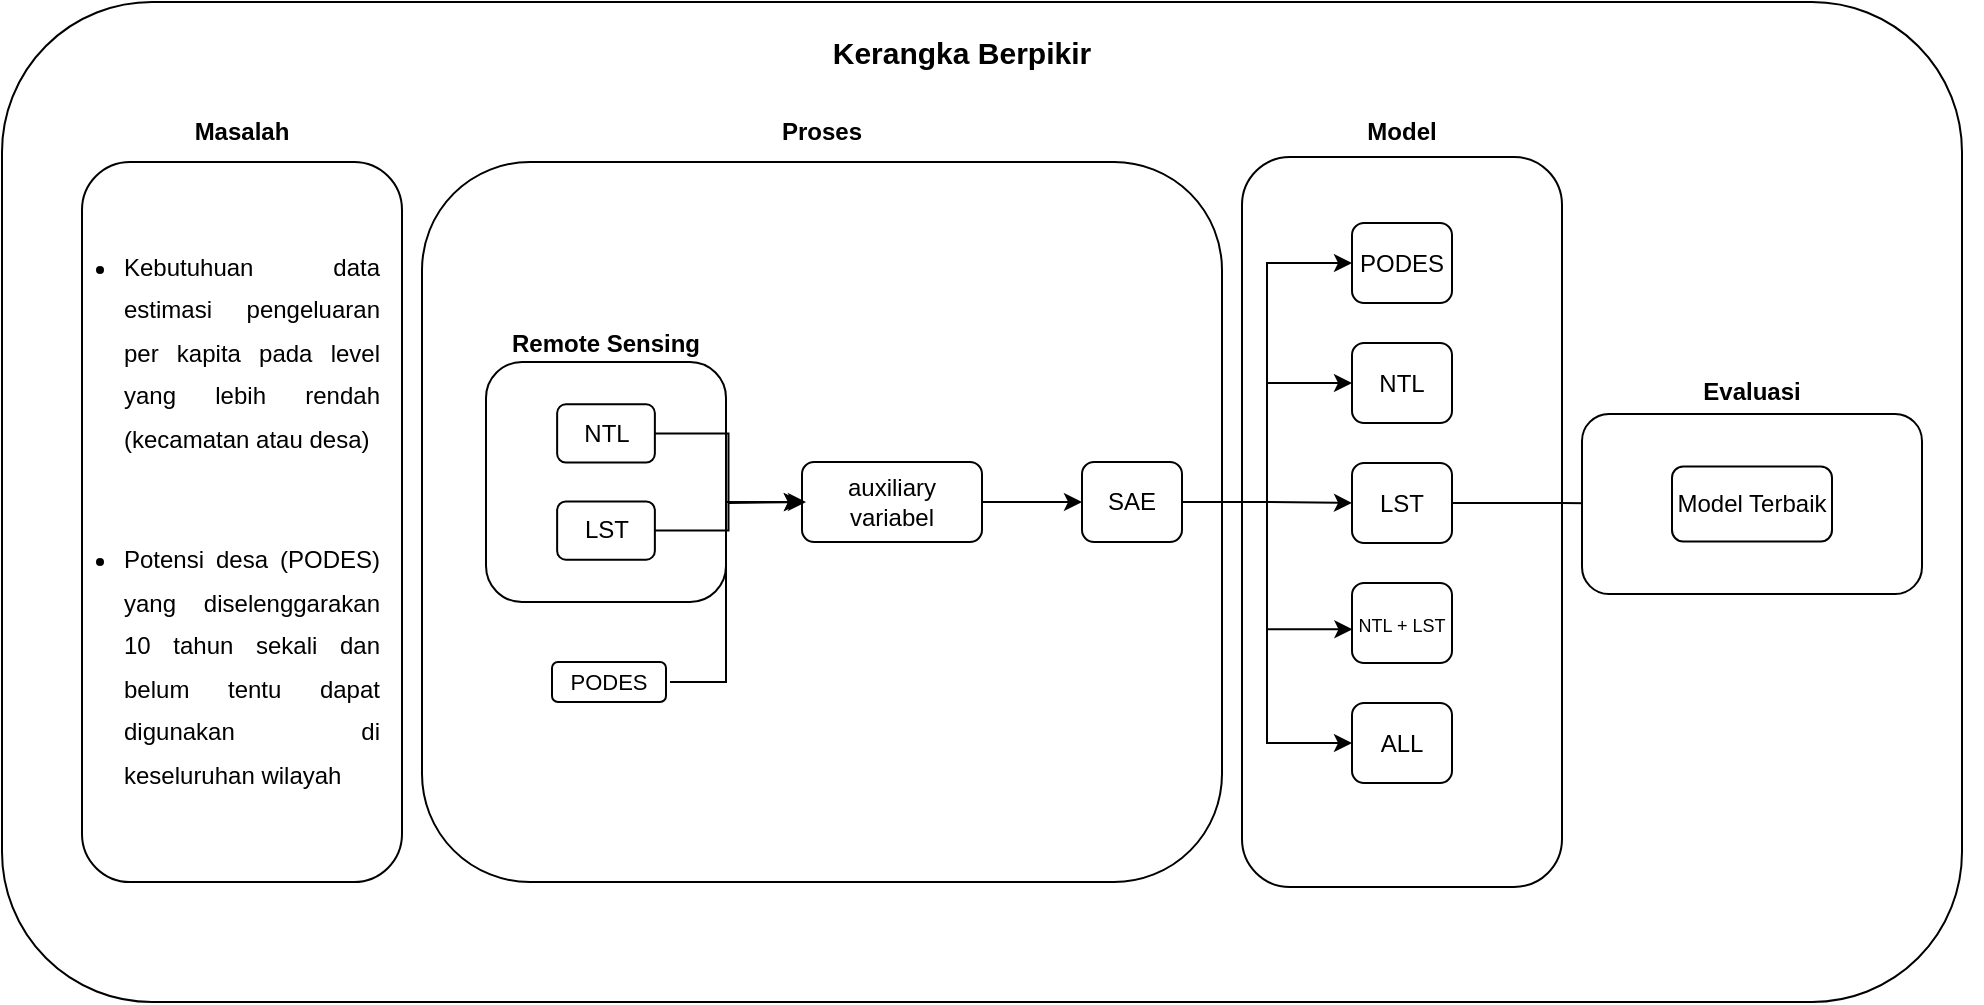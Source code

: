 <mxfile version="21.1.7" type="device">
  <diagram name="Page-1" id="9OX_iPn6s3PQyCkQuslR">
    <mxGraphModel dx="2107" dy="646" grid="1" gridSize="10" guides="1" tooltips="1" connect="1" arrows="1" fold="1" page="1" pageScale="1" pageWidth="850" pageHeight="1100" math="0" shadow="0">
      <root>
        <mxCell id="0" />
        <mxCell id="1" parent="0" />
        <mxCell id="vxpn2wSjGCH543r1E31L-67" value="" style="group" vertex="1" connectable="0" parent="1">
          <mxGeometry x="-20" y="130" width="970" height="450" as="geometry" />
        </mxCell>
        <mxCell id="vxpn2wSjGCH543r1E31L-5" value="" style="group" vertex="1" connectable="0" parent="vxpn2wSjGCH543r1E31L-67">
          <mxGeometry width="970" height="450" as="geometry" />
        </mxCell>
        <mxCell id="vxpn2wSjGCH543r1E31L-73" value="" style="rounded=1;whiteSpace=wrap;html=1;" vertex="1" parent="vxpn2wSjGCH543r1E31L-5">
          <mxGeometry x="-20" y="-50" width="980" height="500" as="geometry" />
        </mxCell>
        <mxCell id="vxpn2wSjGCH543r1E31L-1" value="" style="rounded=1;whiteSpace=wrap;html=1;" vertex="1" parent="vxpn2wSjGCH543r1E31L-5">
          <mxGeometry x="20" y="30" width="160" height="360" as="geometry" />
        </mxCell>
        <mxCell id="vxpn2wSjGCH543r1E31L-2" value="&lt;b&gt;Masalah&lt;/b&gt;" style="text;html=1;strokeColor=none;fillColor=none;align=center;verticalAlign=middle;whiteSpace=wrap;rounded=0;movable=0;resizable=0;rotatable=0;deletable=0;editable=0;locked=1;connectable=0;" vertex="1" parent="vxpn2wSjGCH543r1E31L-5">
          <mxGeometry x="70" width="60" height="30" as="geometry" />
        </mxCell>
        <mxCell id="vxpn2wSjGCH543r1E31L-3" value="&lt;ul style=&quot;line-height: 180%;&quot;&gt;&lt;li style=&quot;text-align: justify;&quot;&gt;Kebutuhuan data estimasi pengeluaran per kapita pada level yang lebih rendah (kecamatan atau desa)&amp;nbsp;&lt;/li&gt;&lt;/ul&gt;&lt;div style=&quot;text-align: justify;&quot;&gt;&lt;br&gt;&lt;/div&gt;&lt;ul style=&quot;line-height: 180%;&quot;&gt;&lt;li style=&quot;text-align: justify;&quot;&gt;Potensi desa (PODES) yang diselenggarakan 10 tahun sekali dan belum tentu dapat digunakan di keseluruhan wilayah&lt;/li&gt;&lt;/ul&gt;" style="text;html=1;strokeColor=none;fillColor=none;align=center;verticalAlign=middle;whiteSpace=wrap;rounded=0;" vertex="1" parent="vxpn2wSjGCH543r1E31L-5">
          <mxGeometry y="30" width="170" height="360" as="geometry" />
        </mxCell>
        <mxCell id="vxpn2wSjGCH543r1E31L-17" value="" style="group" vertex="1" connectable="0" parent="vxpn2wSjGCH543r1E31L-67">
          <mxGeometry x="190" y="30" width="590" height="365" as="geometry" />
        </mxCell>
        <mxCell id="vxpn2wSjGCH543r1E31L-6" value="" style="rounded=1;whiteSpace=wrap;html=1;" vertex="1" parent="vxpn2wSjGCH543r1E31L-17">
          <mxGeometry width="400" height="360" as="geometry" />
        </mxCell>
        <mxCell id="vxpn2wSjGCH543r1E31L-16" value="" style="group" vertex="1" connectable="0" parent="vxpn2wSjGCH543r1E31L-17">
          <mxGeometry x="32" y="40" width="173" height="230" as="geometry" />
        </mxCell>
        <mxCell id="vxpn2wSjGCH543r1E31L-11" value="" style="rounded=1;whiteSpace=wrap;html=1;" vertex="1" parent="vxpn2wSjGCH543r1E31L-16">
          <mxGeometry y="60" width="120" height="120" as="geometry" />
        </mxCell>
        <mxCell id="vxpn2wSjGCH543r1E31L-14" value="NTL" style="rounded=1;whiteSpace=wrap;html=1;" vertex="1" parent="vxpn2wSjGCH543r1E31L-16">
          <mxGeometry x="35.568" y="81.175" width="48.863" height="29.118" as="geometry" />
        </mxCell>
        <mxCell id="vxpn2wSjGCH543r1E31L-27" style="edgeStyle=orthogonalEdgeStyle;rounded=0;orthogonalLoop=1;jettySize=auto;html=1;exitX=1;exitY=0.5;exitDx=0;exitDy=0;" edge="1" parent="vxpn2wSjGCH543r1E31L-16" source="vxpn2wSjGCH543r1E31L-15">
          <mxGeometry relative="1" as="geometry">
            <mxPoint x="158" y="130" as="targetPoint" />
          </mxGeometry>
        </mxCell>
        <mxCell id="vxpn2wSjGCH543r1E31L-15" value="LST" style="rounded=1;whiteSpace=wrap;html=1;" vertex="1" parent="vxpn2wSjGCH543r1E31L-16">
          <mxGeometry x="35.568" y="129.705" width="48.863" height="29.118" as="geometry" />
        </mxCell>
        <mxCell id="vxpn2wSjGCH543r1E31L-13" value="&lt;b&gt;&lt;font style=&quot;font-size: 12px;&quot;&gt;Remote Sensing&lt;/font&gt;&lt;/b&gt;" style="text;html=1;strokeColor=none;fillColor=none;align=center;verticalAlign=middle;whiteSpace=wrap;rounded=0;" vertex="1" parent="vxpn2wSjGCH543r1E31L-16">
          <mxGeometry x="11.136" y="36" width="97.726" height="29.118" as="geometry" />
        </mxCell>
        <mxCell id="vxpn2wSjGCH543r1E31L-23" value="&lt;font style=&quot;font-size: 11px;&quot;&gt;PODES&lt;/font&gt;" style="rounded=1;whiteSpace=wrap;html=1;" vertex="1" parent="vxpn2wSjGCH543r1E31L-16">
          <mxGeometry x="33" y="210" width="57" height="20" as="geometry" />
        </mxCell>
        <mxCell id="vxpn2wSjGCH543r1E31L-30" style="edgeStyle=orthogonalEdgeStyle;rounded=0;orthogonalLoop=1;jettySize=auto;html=1;exitX=1;exitY=0.5;exitDx=0;exitDy=0;entryX=0;entryY=0.5;entryDx=0;entryDy=0;" edge="1" parent="vxpn2wSjGCH543r1E31L-17" source="vxpn2wSjGCH543r1E31L-8" target="vxpn2wSjGCH543r1E31L-7">
          <mxGeometry relative="1" as="geometry" />
        </mxCell>
        <mxCell id="vxpn2wSjGCH543r1E31L-8" value="auxiliary&lt;br&gt;variabel" style="rounded=1;whiteSpace=wrap;html=1;" vertex="1" parent="vxpn2wSjGCH543r1E31L-17">
          <mxGeometry x="190" y="150" width="90" height="40" as="geometry" />
        </mxCell>
        <mxCell id="vxpn2wSjGCH543r1E31L-26" style="edgeStyle=orthogonalEdgeStyle;rounded=0;orthogonalLoop=1;jettySize=auto;html=1;exitX=1;exitY=0.5;exitDx=0;exitDy=0;entryX=0;entryY=0.5;entryDx=0;entryDy=0;" edge="1" parent="vxpn2wSjGCH543r1E31L-17" source="vxpn2wSjGCH543r1E31L-14" target="vxpn2wSjGCH543r1E31L-8">
          <mxGeometry relative="1" as="geometry" />
        </mxCell>
        <mxCell id="vxpn2wSjGCH543r1E31L-29" style="edgeStyle=orthogonalEdgeStyle;rounded=0;orthogonalLoop=1;jettySize=auto;html=1;exitX=1;exitY=0.5;exitDx=0;exitDy=0;entryX=0;entryY=0.5;entryDx=0;entryDy=0;" edge="1" parent="vxpn2wSjGCH543r1E31L-17">
          <mxGeometry relative="1" as="geometry">
            <mxPoint x="124" y="260" as="sourcePoint" />
            <mxPoint x="192" y="170" as="targetPoint" />
            <Array as="points">
              <mxPoint x="152" y="260" />
              <mxPoint x="152" y="170" />
            </Array>
          </mxGeometry>
        </mxCell>
        <mxCell id="vxpn2wSjGCH543r1E31L-55" style="edgeStyle=orthogonalEdgeStyle;rounded=0;orthogonalLoop=1;jettySize=auto;html=1;exitX=1;exitY=0.5;exitDx=0;exitDy=0;entryX=0;entryY=0.5;entryDx=0;entryDy=0;" edge="1" parent="vxpn2wSjGCH543r1E31L-17" source="vxpn2wSjGCH543r1E31L-7" target="vxpn2wSjGCH543r1E31L-48">
          <mxGeometry relative="1" as="geometry" />
        </mxCell>
        <mxCell id="vxpn2wSjGCH543r1E31L-56" style="edgeStyle=orthogonalEdgeStyle;rounded=0;orthogonalLoop=1;jettySize=auto;html=1;exitX=1;exitY=0.5;exitDx=0;exitDy=0;entryX=0;entryY=0.5;entryDx=0;entryDy=0;" edge="1" parent="vxpn2wSjGCH543r1E31L-17" source="vxpn2wSjGCH543r1E31L-7" target="vxpn2wSjGCH543r1E31L-48">
          <mxGeometry relative="1" as="geometry" />
        </mxCell>
        <mxCell id="vxpn2wSjGCH543r1E31L-57" style="edgeStyle=orthogonalEdgeStyle;rounded=0;orthogonalLoop=1;jettySize=auto;html=1;exitX=1;exitY=0.5;exitDx=0;exitDy=0;entryX=0;entryY=0.5;entryDx=0;entryDy=0;" edge="1" parent="vxpn2wSjGCH543r1E31L-17" source="vxpn2wSjGCH543r1E31L-7" target="vxpn2wSjGCH543r1E31L-47">
          <mxGeometry relative="1" as="geometry" />
        </mxCell>
        <mxCell id="vxpn2wSjGCH543r1E31L-7" value="SAE" style="rounded=1;whiteSpace=wrap;html=1;" vertex="1" parent="vxpn2wSjGCH543r1E31L-17">
          <mxGeometry x="330" y="150" width="50" height="40" as="geometry" />
        </mxCell>
        <mxCell id="vxpn2wSjGCH543r1E31L-52" value="" style="group" vertex="1" connectable="0" parent="vxpn2wSjGCH543r1E31L-17">
          <mxGeometry x="410" y="-2.5" width="160" height="365" as="geometry" />
        </mxCell>
        <mxCell id="vxpn2wSjGCH543r1E31L-46" value="" style="rounded=1;whiteSpace=wrap;html=1;" vertex="1" parent="vxpn2wSjGCH543r1E31L-52">
          <mxGeometry width="160" height="365" as="geometry" />
        </mxCell>
        <mxCell id="vxpn2wSjGCH543r1E31L-47" value="PODES" style="rounded=1;whiteSpace=wrap;html=1;" vertex="1" parent="vxpn2wSjGCH543r1E31L-52">
          <mxGeometry x="55" y="33" width="50" height="40" as="geometry" />
        </mxCell>
        <mxCell id="vxpn2wSjGCH543r1E31L-48" value="NTL" style="rounded=1;whiteSpace=wrap;html=1;" vertex="1" parent="vxpn2wSjGCH543r1E31L-52">
          <mxGeometry x="55" y="93" width="50" height="40" as="geometry" />
        </mxCell>
        <mxCell id="vxpn2wSjGCH543r1E31L-49" value="LST" style="rounded=1;whiteSpace=wrap;html=1;" vertex="1" parent="vxpn2wSjGCH543r1E31L-52">
          <mxGeometry x="55" y="153" width="50" height="40" as="geometry" />
        </mxCell>
        <mxCell id="vxpn2wSjGCH543r1E31L-50" value="&lt;font style=&quot;font-size: 9px;&quot;&gt;NTL + LST&lt;/font&gt;" style="rounded=1;whiteSpace=wrap;html=1;" vertex="1" parent="vxpn2wSjGCH543r1E31L-52">
          <mxGeometry x="55" y="213" width="50" height="40" as="geometry" />
        </mxCell>
        <mxCell id="vxpn2wSjGCH543r1E31L-51" value="&lt;font style=&quot;font-size: 12px;&quot;&gt;ALL&lt;/font&gt;" style="rounded=1;whiteSpace=wrap;html=1;" vertex="1" parent="vxpn2wSjGCH543r1E31L-52">
          <mxGeometry x="55" y="273" width="50" height="40" as="geometry" />
        </mxCell>
        <mxCell id="vxpn2wSjGCH543r1E31L-54" style="edgeStyle=orthogonalEdgeStyle;rounded=0;orthogonalLoop=1;jettySize=auto;html=1;exitX=1;exitY=0.5;exitDx=0;exitDy=0;" edge="1" parent="vxpn2wSjGCH543r1E31L-17" source="vxpn2wSjGCH543r1E31L-7" target="vxpn2wSjGCH543r1E31L-49">
          <mxGeometry relative="1" as="geometry" />
        </mxCell>
        <mxCell id="vxpn2wSjGCH543r1E31L-58" style="edgeStyle=orthogonalEdgeStyle;rounded=0;orthogonalLoop=1;jettySize=auto;html=1;exitX=1;exitY=0.5;exitDx=0;exitDy=0;entryX=0;entryY=0.5;entryDx=0;entryDy=0;" edge="1" parent="vxpn2wSjGCH543r1E31L-17" source="vxpn2wSjGCH543r1E31L-7" target="vxpn2wSjGCH543r1E31L-48">
          <mxGeometry relative="1" as="geometry" />
        </mxCell>
        <mxCell id="vxpn2wSjGCH543r1E31L-59" style="edgeStyle=orthogonalEdgeStyle;rounded=0;orthogonalLoop=1;jettySize=auto;html=1;exitX=1;exitY=0.5;exitDx=0;exitDy=0;entryX=0;entryY=0.5;entryDx=0;entryDy=0;" edge="1" parent="vxpn2wSjGCH543r1E31L-17" source="vxpn2wSjGCH543r1E31L-7" target="vxpn2wSjGCH543r1E31L-47">
          <mxGeometry relative="1" as="geometry" />
        </mxCell>
        <mxCell id="vxpn2wSjGCH543r1E31L-60" style="edgeStyle=orthogonalEdgeStyle;rounded=0;orthogonalLoop=1;jettySize=auto;html=1;exitX=1;exitY=0.5;exitDx=0;exitDy=0;entryX=0.004;entryY=0.578;entryDx=0;entryDy=0;entryPerimeter=0;" edge="1" parent="vxpn2wSjGCH543r1E31L-17" source="vxpn2wSjGCH543r1E31L-7" target="vxpn2wSjGCH543r1E31L-50">
          <mxGeometry relative="1" as="geometry" />
        </mxCell>
        <mxCell id="vxpn2wSjGCH543r1E31L-62" style="edgeStyle=orthogonalEdgeStyle;rounded=0;orthogonalLoop=1;jettySize=auto;html=1;exitX=1;exitY=0.5;exitDx=0;exitDy=0;entryX=0;entryY=0.5;entryDx=0;entryDy=0;" edge="1" parent="vxpn2wSjGCH543r1E31L-17" source="vxpn2wSjGCH543r1E31L-7" target="vxpn2wSjGCH543r1E31L-51">
          <mxGeometry relative="1" as="geometry" />
        </mxCell>
        <mxCell id="vxpn2wSjGCH543r1E31L-63" value="&lt;b&gt;Proses&lt;/b&gt;" style="text;html=1;strokeColor=none;fillColor=none;align=center;verticalAlign=middle;whiteSpace=wrap;rounded=0;" vertex="1" parent="vxpn2wSjGCH543r1E31L-67">
          <mxGeometry x="360" width="60" height="30" as="geometry" />
        </mxCell>
        <mxCell id="vxpn2wSjGCH543r1E31L-66" value="&lt;b&gt;Model&lt;/b&gt;" style="text;html=1;strokeColor=none;fillColor=none;align=center;verticalAlign=middle;whiteSpace=wrap;rounded=0;" vertex="1" parent="vxpn2wSjGCH543r1E31L-67">
          <mxGeometry x="650" width="60" height="30" as="geometry" />
        </mxCell>
        <mxCell id="vxpn2wSjGCH543r1E31L-71" style="edgeStyle=orthogonalEdgeStyle;rounded=0;orthogonalLoop=1;jettySize=auto;html=1;exitX=1;exitY=0.5;exitDx=0;exitDy=0;entryX=0;entryY=0.5;entryDx=0;entryDy=0;" edge="1" parent="1" source="vxpn2wSjGCH543r1E31L-49" target="vxpn2wSjGCH543r1E31L-70">
          <mxGeometry relative="1" as="geometry" />
        </mxCell>
        <mxCell id="vxpn2wSjGCH543r1E31L-72" value="" style="group" vertex="1" connectable="0" parent="1">
          <mxGeometry x="750" y="260" width="170" height="116" as="geometry" />
        </mxCell>
        <mxCell id="vxpn2wSjGCH543r1E31L-68" value="" style="rounded=1;whiteSpace=wrap;html=1;" vertex="1" parent="vxpn2wSjGCH543r1E31L-72">
          <mxGeometry y="26" width="170" height="90" as="geometry" />
        </mxCell>
        <mxCell id="vxpn2wSjGCH543r1E31L-69" value="&lt;b&gt;Evaluasi&lt;/b&gt;" style="text;html=1;strokeColor=none;fillColor=none;align=center;verticalAlign=middle;whiteSpace=wrap;rounded=0;" vertex="1" parent="vxpn2wSjGCH543r1E31L-72">
          <mxGeometry x="55" width="60" height="30" as="geometry" />
        </mxCell>
        <mxCell id="vxpn2wSjGCH543r1E31L-70" value="Model Terbaik" style="rounded=1;whiteSpace=wrap;html=1;" vertex="1" parent="vxpn2wSjGCH543r1E31L-72">
          <mxGeometry x="45" y="52.25" width="80" height="37.5" as="geometry" />
        </mxCell>
        <mxCell id="vxpn2wSjGCH543r1E31L-74" value="&lt;b&gt;&lt;font style=&quot;font-size: 15px;&quot;&gt;Kerangka Berpikir&lt;/font&gt;&lt;/b&gt;" style="text;html=1;strokeColor=none;fillColor=none;align=center;verticalAlign=middle;whiteSpace=wrap;rounded=0;" vertex="1" parent="1">
          <mxGeometry x="370" y="90" width="140" height="30" as="geometry" />
        </mxCell>
      </root>
    </mxGraphModel>
  </diagram>
</mxfile>
